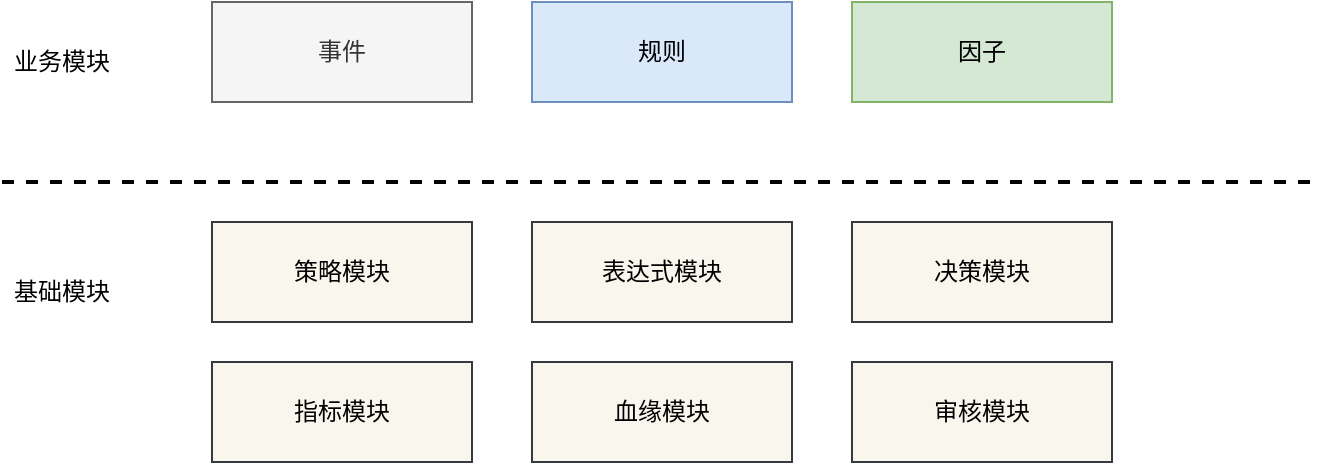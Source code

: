 <mxfile version="14.1.8" type="github">
  <diagram id="uAkLbzL0LD5zsRBFBLl1" name="Page-1">
    <mxGraphModel dx="1257" dy="786" grid="1" gridSize="10" guides="1" tooltips="1" connect="1" arrows="1" fold="1" page="1" pageScale="1" pageWidth="827" pageHeight="1169" math="0" shadow="0">
      <root>
        <mxCell id="0" />
        <mxCell id="1" parent="0" />
        <mxCell id="olPS6k4JVzqs4fGbaLp4-1" value="事件" style="rounded=0;whiteSpace=wrap;html=1;fillColor=#f5f5f5;strokeColor=#666666;fontColor=#333333;" vertex="1" parent="1">
          <mxGeometry x="160" y="270" width="130" height="50" as="geometry" />
        </mxCell>
        <mxCell id="olPS6k4JVzqs4fGbaLp4-2" value="策略模块" style="rounded=0;whiteSpace=wrap;html=1;fillColor=#f9f7ed;strokeColor=#36393d;" vertex="1" parent="1">
          <mxGeometry x="160" y="380" width="130" height="50" as="geometry" />
        </mxCell>
        <mxCell id="olPS6k4JVzqs4fGbaLp4-3" value="决策模块" style="rounded=0;whiteSpace=wrap;html=1;fillColor=#f9f7ed;strokeColor=#36393d;" vertex="1" parent="1">
          <mxGeometry x="480" y="380" width="130" height="50" as="geometry" />
        </mxCell>
        <mxCell id="olPS6k4JVzqs4fGbaLp4-4" value="指标模块" style="rounded=0;whiteSpace=wrap;html=1;fillColor=#f9f7ed;strokeColor=#36393d;" vertex="1" parent="1">
          <mxGeometry x="160" y="450" width="130" height="50" as="geometry" />
        </mxCell>
        <mxCell id="olPS6k4JVzqs4fGbaLp4-5" value="血缘模块" style="rounded=0;whiteSpace=wrap;html=1;fillColor=#f9f7ed;strokeColor=#36393d;" vertex="1" parent="1">
          <mxGeometry x="320" y="450" width="130" height="50" as="geometry" />
        </mxCell>
        <mxCell id="olPS6k4JVzqs4fGbaLp4-6" value="审核模块" style="rounded=0;whiteSpace=wrap;html=1;fillColor=#f9f7ed;strokeColor=#36393d;" vertex="1" parent="1">
          <mxGeometry x="480" y="450" width="130" height="50" as="geometry" />
        </mxCell>
        <mxCell id="olPS6k4JVzqs4fGbaLp4-7" value="业务模块" style="text;html=1;strokeColor=none;fillColor=none;align=center;verticalAlign=middle;whiteSpace=wrap;rounded=0;" vertex="1" parent="1">
          <mxGeometry x="60" y="290" width="50" height="20" as="geometry" />
        </mxCell>
        <mxCell id="olPS6k4JVzqs4fGbaLp4-8" value="规则" style="rounded=0;whiteSpace=wrap;html=1;fillColor=#dae8fc;strokeColor=#6c8ebf;" vertex="1" parent="1">
          <mxGeometry x="320" y="270" width="130" height="50" as="geometry" />
        </mxCell>
        <mxCell id="olPS6k4JVzqs4fGbaLp4-9" value="因子" style="rounded=0;whiteSpace=wrap;html=1;fillColor=#d5e8d4;strokeColor=#82b366;" vertex="1" parent="1">
          <mxGeometry x="480" y="270" width="130" height="50" as="geometry" />
        </mxCell>
        <mxCell id="olPS6k4JVzqs4fGbaLp4-10" value="基础模块" style="text;html=1;strokeColor=none;fillColor=none;align=center;verticalAlign=middle;whiteSpace=wrap;rounded=0;" vertex="1" parent="1">
          <mxGeometry x="60" y="405" width="50" height="20" as="geometry" />
        </mxCell>
        <mxCell id="olPS6k4JVzqs4fGbaLp4-11" style="edgeStyle=orthogonalEdgeStyle;rounded=0;orthogonalLoop=1;jettySize=auto;html=1;exitX=0.5;exitY=1;exitDx=0;exitDy=0;" edge="1" parent="1" source="olPS6k4JVzqs4fGbaLp4-10" target="olPS6k4JVzqs4fGbaLp4-10">
          <mxGeometry relative="1" as="geometry" />
        </mxCell>
        <mxCell id="olPS6k4JVzqs4fGbaLp4-12" value="" style="endArrow=none;html=1;dashed=1;fontStyle=1;strokeWidth=2;" edge="1" parent="1">
          <mxGeometry width="50" height="50" relative="1" as="geometry">
            <mxPoint x="55" y="360" as="sourcePoint" />
            <mxPoint x="715" y="360" as="targetPoint" />
          </mxGeometry>
        </mxCell>
        <mxCell id="olPS6k4JVzqs4fGbaLp4-13" value="表达式模块" style="rounded=0;whiteSpace=wrap;html=1;fillColor=#f9f7ed;strokeColor=#36393d;" vertex="1" parent="1">
          <mxGeometry x="320" y="380" width="130" height="50" as="geometry" />
        </mxCell>
      </root>
    </mxGraphModel>
  </diagram>
</mxfile>
